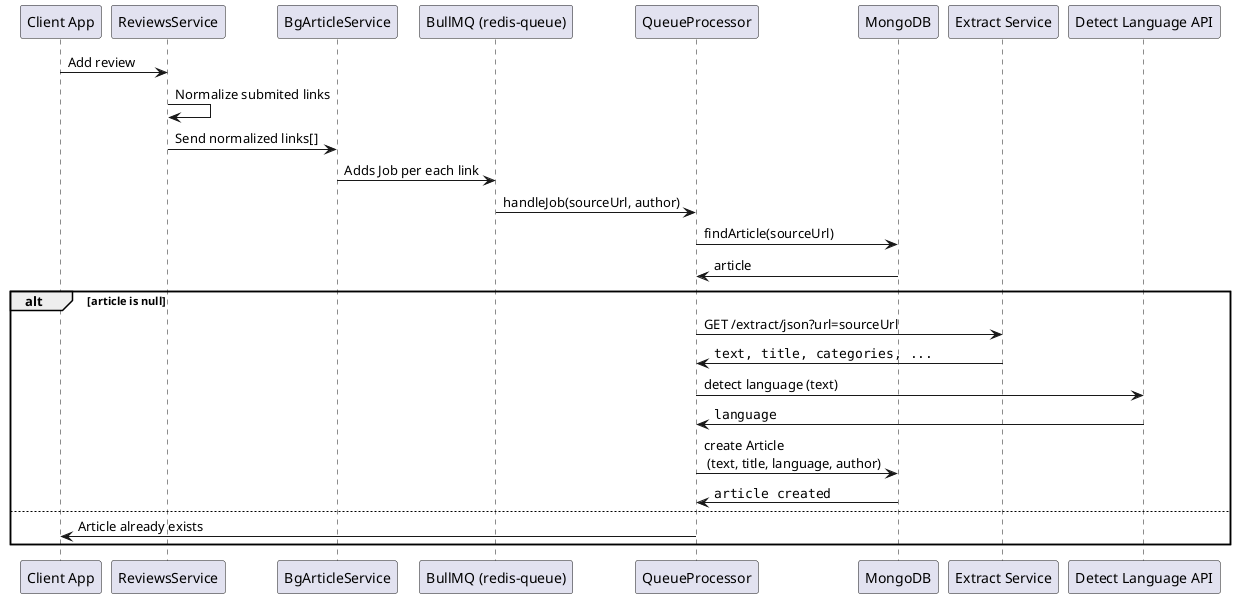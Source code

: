 @startuml

participant Client as "Client App"
participant ReviewsService as "ReviewsService"
participant BackgroundArticleService as "BgArticleService"
participant BgArticleQueue as "BullMQ (redis-queue)"
participant BgArticleQueueProcessor as "QueueProcessor"
participant MongoDB as "MongoDB"
participant ExtractService as "Extract Service"
participant DetectLanguage as "Detect Language API"

Client -> ReviewsService : Add review
ReviewsService -> ReviewsService : Normalize submited links
ReviewsService -> BackgroundArticleService : Send normalized links[]
BackgroundArticleService -> BgArticleQueue : Adds Job per each link 
BgArticleQueue -> BgArticleQueueProcessor : handleJob(sourceUrl, author)
BgArticleQueueProcessor -> MongoDB : findArticle(sourceUrl)
MongoDB -> BgArticleQueueProcessor : article
alt article is null
    BgArticleQueueProcessor -> ExtractService : GET /extract/json?url=sourceUrl
    ExtractService -> BgArticleQueueProcessor : ""text, title, categories, ...""
    BgArticleQueueProcessor -> DetectLanguage : detect language (text)
    DetectLanguage -> BgArticleQueueProcessor : ""language""
    BgArticleQueueProcessor -> MongoDB : create Article \n (text, title, language, author)
    MongoDB -> BgArticleQueueProcessor : ""article created""
else
    BgArticleQueueProcessor -> Client : Article already exists
end

@enduml